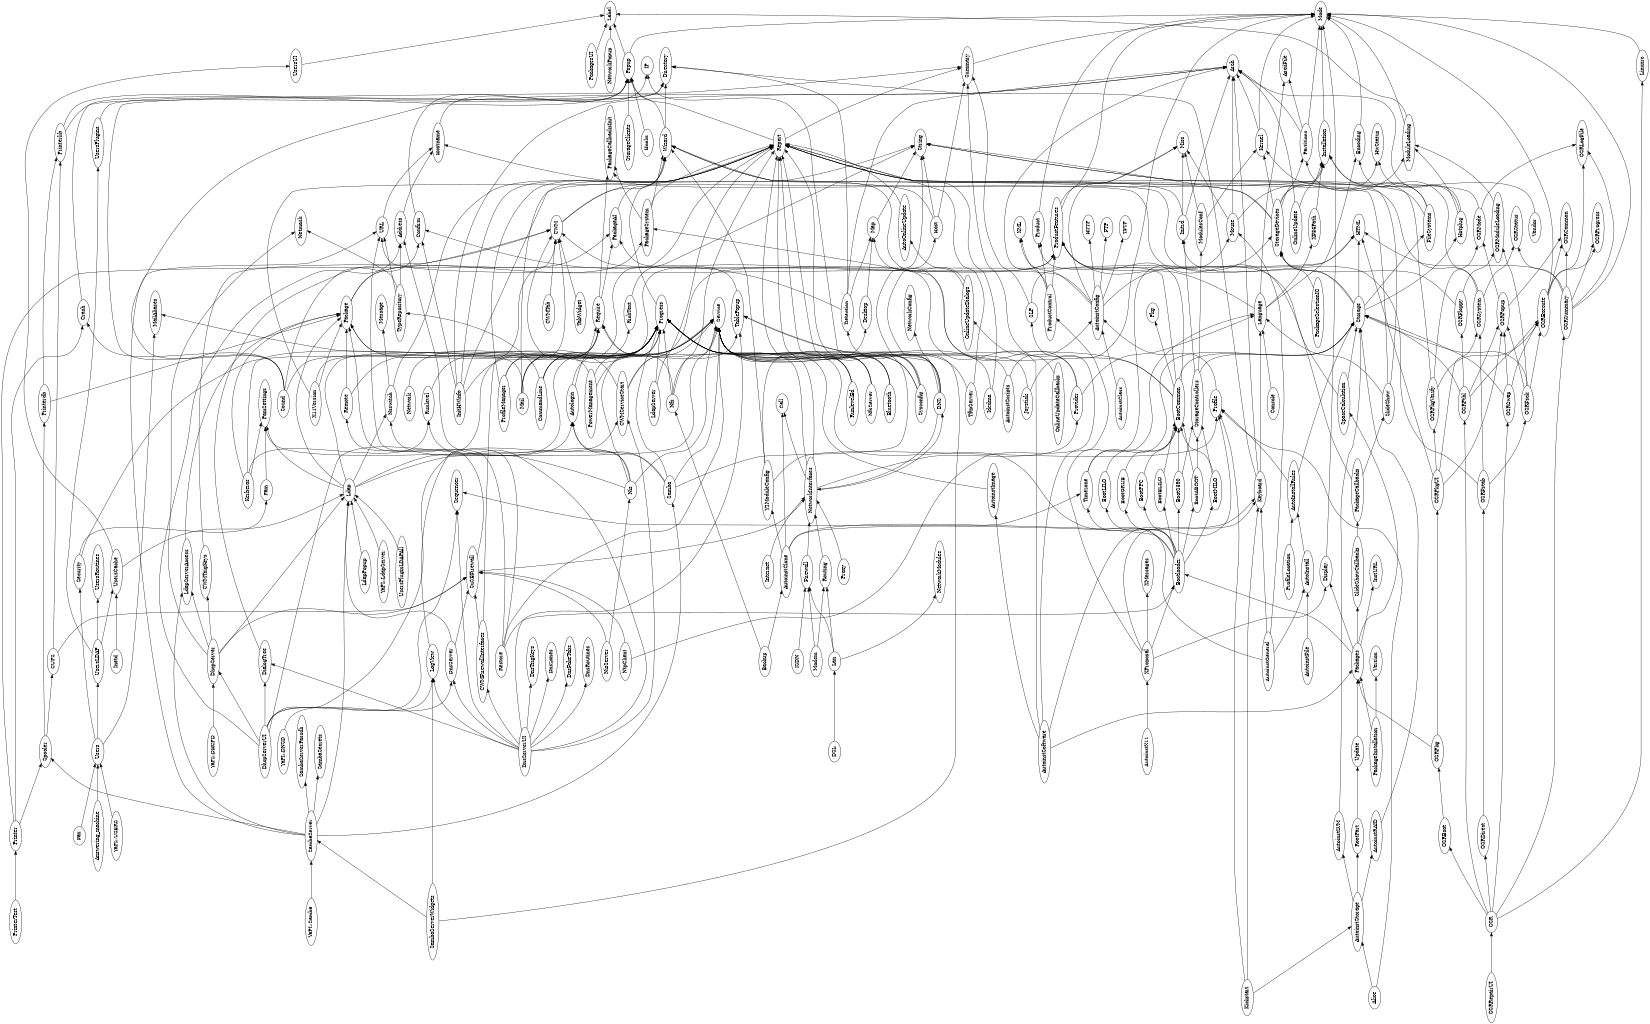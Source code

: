 digraph import {
	graph [rankdir=LR, size="16,11", rotate=90];
	OSRFsck -> Storage;
	OSRFsck -> OSRExecute;
	OSRFsck -> OSRModuleLoading;
	OSRFsck -> OSRPopup;
	ProductFeatures -> Misc;
	ProductFeatures -> Mode;
	BootCommon -> PackageSystem;
	BootCommon -> Storage;
	BootCommon -> Pkg;
	BootCommon -> Product;
	BootCommon -> ProductFeatures;
	BootCommon -> TablePopup;
	UsersPlugins -> Directory;
	OSRExecute -> Mode;
	OSRExecute -> OSRCommon;
	OSRExecute -> OSRLogFile;
	OSRExecute -> OSRProgress;
	ProductControl -> XML;
	ProductControl -> Product;
	ProductControl -> ProductFeatures;
	ProductControl -> Arch;
	Provider -> Language;
	Provider -> Map;
	Provider -> Summary;
	SlideShow -> Language;
	SlideShow -> String;
	SlideShow -> Wizard;
	Bluetooth -> Progress;
	Bluetooth -> Report;
	Bluetooth -> Service;
	Printerdb -> Package;
	Printerdb -> Printerlib;
	X11Version -> Installation;
	X11Version -> Require;
	X11Version -> Package;
	PackageAI -> Wizard;
	Security -> Pam;
	Security -> Progress;
	OSRFloppy -> StorageDevices;
	OSRFloppy -> OSRModuleLoading;
	"YaPI::LdapServer" -> Ldap;
	Routing -> NetworkInterfaces;
	SambaServerWidgets -> LogView;
	SambaServerWidgets -> TablePopup;
	SambaServerWidgets -> SambaServer;
	AutoinstClass -> AutoinstConfig;
	Desktop -> Map;
	Host -> Hostname;
	Host -> String;
	Host -> Summary;
	AutoinstSoftware -> Profile;
	AutoinstSoftware -> Packages;
	AutoinstSoftware -> ProductControl;
	AutoinstSoftware -> AutoinstImage;
	AutoinstSoftware -> PackageAI;
	Popup -> Label;
	Popup -> Mode;
	Summary -> Mode;
	Keyboard -> Arch;
	Keyboard -> Directory;
	Keyboard -> Language;
	OSRDirect -> OSRFstab;
	RichText -> String;
	DnsServer -> Ldap;
	DnsServer -> SuSEFirewall;
	StorageDevices -> String;
	StorageDevices -> HwStatus;
	StorageDevices -> Partitions;
	StorageDevices -> Installation;
	StorageDevices -> Kernel;
	StorageDevices -> Report;
	ProfileManager -> Progress;
	ProfileManager -> Report;
	ProfileManager -> Require;
	Printer -> Crash;
	Printer -> HTML;
	Printer -> Spooler;
	Autologin -> ProductFeatures;
	Autologin -> Require;
	OnlineUpdateCallbacks -> OnlineUpdateDialogs;
	NetworkPopup -> Label;
	SambaServer -> Samba;
	SambaServer -> SambaServerPassdb;
	SambaServer -> SambaSecrets;
	SambaServer -> Ldap;
	SambaServer -> URL;
	SambaServer -> LdapServerAccess;
	SambaServer -> Spooler;
	AutoinstConfig -> Misc;
	AutoinstConfig -> URL;
	AutoinstConfig -> XML;
	AutoinstConfig -> HTTP;
	AutoinstConfig -> FTP;
	AutoinstConfig -> StorageDevices;
	AutoinstConfig -> TFTP;
	LdapServer -> Progress;
	LdapServer -> Report;
	Printerlib -> Directory;
	Printerlib -> Popup;
	"YaPI::Samba" -> SambaServer;
	Package -> PackageAI;
	Package -> PackageSystem;
	RunlevelEd -> Service;
	RunlevelEd -> Progress;
	RunlevelEd -> Report;
	FileSystems -> String;
	FileSystems -> Partitions;
	FileSystems -> Encoding;
	Users -> MailAliases;
	Users -> Security;
	Users -> UsersLDAP;
	OSRSystem -> Installation;
	OSRSystem -> Report;
	OSRSystem -> OSRStatus;
	OSRPopup -> OSRMode;
	OSRPopup -> OSRCommon;
	OSRBoot -> OSRPkg;
	AutoinstClone -> Call;
	AutoinstClone -> Y2ModuleConfig;
	AutoinstClone -> Keyboard;
	AutoinstClone -> Timezone;
	TypeRepository -> Address;
	TypeRepository -> Netmask;
	TypeRepository -> URL;
	Wizard -> Popup;
	Wizard -> Directory;
	Require -> PackageAI;
	Require -> PackageCallbacksInit;
	PowerManagement -> Package;
	PowerManagement -> Progress;
	PowerManagement -> Service;
	Modem -> Firewall;
	Modem -> Routing;
	URL -> Hostname;
	BootS390 -> StorageControllers;
	BootS390 -> BootCommon;
	OSRRepairUI -> OSR;
	NisServer -> SuSEFirewall;
	NisServer -> Nis;
	StorageClients -> Popup;
	CWMServiceStart -> CWM;
	CWMServiceStart -> ProductFeatures;
	CWMServiceStart -> Service;
	BootABOOT -> BootCommon;
	BootABOOT -> StorageControllers;
	OSRFstab -> Initrd;
	OSRFstab -> OSRFsck;
	OSRFstab -> OSRSystem;
	Initrd -> Arch;
	Initrd -> Misc;
	Initrd -> Report;
	Encoding -> Mode;
	Proxy -> NetworkInterfaces;
	Confirm -> Popup;
	DSL -> Lan;
	Hotplug -> Arch;
	Hotplug -> ModuleLoading;
	Hotplug -> HwStatus;
	TabWidget -> CWM;
	Mouse -> Arch;
	Mouse -> Misc;
	Mouse -> ModuleLoading;
	PackageSystem -> PackageCallbacksInit;
	PackageSystem -> Report;
	PackageSystem -> Wizard;
	OSRPkgUI -> HTML;
	OSRPkgUI -> OSRSystem;
	OSRPkgUI -> OSRPkgVerify;
	OSRPkgUI -> OSRPopup;
	LogView -> CWM;
	OSRModuleLoading -> ModuleLoading;
	BootMILO -> StorageControllers;
	BootMILO -> BootCommon;
	AutoinstGeneral -> AutoInstall;
	AutoinstGeneral -> Keyboard;
	AutoinstGeneral -> Mouse;
	AutoinstGeneral -> Timezone;
	OSRSummary -> Mode;
	OSRSummary -> HTML;
	OSRSummary -> OSRLogFile;
	OSRSummary -> OSRStatus;
	OSRSummary -> OSRProgress;
	OSRSummary -> OSRCommon;
	AutoinstFile -> AutoInstall;
	RootPart -> Update;
	OSRPkg -> Packages;
	OSRPkg -> OSRPkgUI;
	XF86Path -> Installation;
	PackageCallbacks -> PackageCallbacksInit;
	PackageCallbacks -> SlideShow;
	Language -> AsciiFile;
	Language -> XF86Path;
	Language -> Encoding;
	Language -> ProductFeatures;
	AutoInstall -> AutoInstallRules;
	Sysconfig -> Progress;
	Sysconfig -> Report;
	Sysconfig -> IP;
	Sysconfig -> String;
	Sysconfig -> Service;
	StorageControllers -> ModulesConf;
	StorageControllers -> Initrd;
	StorageControllers -> Storage;
	CWM -> Report;
	CWM -> Wizard;
	DhcpServerUI -> DhcpServer;
	DhcpServerUI -> Address;
	DhcpServerUI -> LogView;
	DhcpServerUI -> TablePopup;
	DhcpServerUI -> DialogTree;
	DhcpServerUI -> CWMServiceStart;
	DhcpServerUI -> Sequencer;
	DhcpServer -> CWMTsigKeys;
	DhcpServer -> Ldap;
	DhcpServer -> LdapServerAccess;
	DhcpServer -> Netmask;
	DhcpServer -> SuSEFirewall;
	Runlevel -> Service;
	CUPS -> Printerlib;
	CUPS -> SuSEFirewall;
	Firewall -> NetworkInterfaces;
	OSRSwap -> OSRExecute;
	OSRSwap -> OSRPopup;
	OSRSwap -> Storage;
	Fax -> Users;
	Kickstart -> AutoinstStorage;
	Kickstart -> Profile;
	Kickstart -> Keyboard;
	UsersPluginLDAPAll -> Ldap;
	Nis -> Address;
	Nis -> Nsswitch;
	Nis -> Service;
	Nis -> Progress;
	Nis -> Autologin;
	Kernel -> Arch;
	Kernel -> Mode;
	BootELILO -> BootCommon;
	Detection -> Directory;
	Detection -> Arch;
	Detection -> Confirm;
	Detection -> Map;
	Nsswitch -> Message;
	Nsswitch -> Report;
	Restore -> Bootloader;
	Restore -> Service;
	Restore -> Package;
	Restore -> URL;
	Hooks -> Popup;
	SpaceCalculation -> ProductFeatures;
	SpaceCalculation -> Storage;
	Profile -> AutoinstConfig;
	Network -> Progress;
	LdapServerAccess -> Package;
	NfsServer -> Service;
	NfsServer -> Report;
	NfsServer -> Progress;
	LdapPopup -> Ldap;
	SuSEFirewall -> Remote;
	SuSEFirewall -> NetworkInterfaces;
	Console -> Language;
	TftpServer -> Service;
	TftpServer -> Report;
	NtpClient -> SLP;
	NtpClient -> SuSEFirewall;
	AutoinstX11 -> XProposal;
	DialogTree -> CWM;
	Nfs -> Report;
	Nfs -> Service;
	Nfs -> Progress;
	Nfs -> Require;
	Alice -> AutoinstStorage;
	Alice -> Profile;
	OSRPkgVerify -> Kernel;
	OSRPkgVerify -> OSRExecute;
	OSRPkgVerify -> OSRMode;
	OSRPtbl -> OSRExecute;
	OSRPtbl -> OSRFloppy;
	OSRPtbl -> OSRPopup;
	OSRPtbl -> Storage;
	AutoinstStorage -> RootPart;
	AutoinstStorage -> AutoinstLVM;
	AutoinstStorage -> AutoinstRAID;
	BootLILO -> BootCommon;
	BootGRUB -> BootCommon;
	DnsServerUI -> DnsServer;
	DnsServerUI -> DnsTsigKeys;
	DnsServerUI -> DnsZones;
	DnsServerUI -> Runlevel;
	DnsServerUI -> DnsFakeTabs;
	DnsServerUI -> LogView;
	DnsServerUI -> TablePopup;
	DnsServerUI -> DialogTree;
	DnsServerUI -> CWMServiceStart;
	DnsServerUI -> CWMFirewallInterfaces;
	DnsServerUI -> DnsRoutines;
	DnsServerUI -> Sequencer;
	"YaPI::DNSD" -> DnsServer;
	Address -> Hostname;
	Idedma -> Report;
	Idedma -> Service;
	CWMFirewallInterfaces -> CWM;
	CWMFirewallInterfaces -> SuSEFirewall;
	Kerberos -> Package;
	Kerberos -> PamSettings;
	Kerberos -> Progress;
	Kerberos -> Runlevel;
	Lan -> NetworkModules;
	Lan -> Routing;
	Lan -> Firewall;
	Backup -> Nfs;
	Backup -> AutoinstClone;
	Map -> String;
	Mail -> MailAliases;
	Mail -> Report;
	Mail -> Service;
	Mail -> Progress;
	Mail -> Require;
	UsersCache -> Ldap;
	UsersCache -> UsersUI;
	AutoinstLVM -> Storage;
	Samba -> PamSettings;
	Samba -> Progress;
	Samba -> Report;
	Samba -> Service;
	Samba -> Autologin;
	ProfileLocation -> AutoInstallRules;
	AutoinstImage -> Progress;
	Internet -> NetworkInterfaces;
	CWMTab -> CWM;
	InitHWinfo -> String;
	InitHWinfo -> Confirm;
	InitHWinfo -> Progress;
	InitHWinfo -> Arch;
	InitHWinfo -> Report;
	AutoinstScripts -> AutoinstConfig;
	AutoinstScripts -> Service;
	ModulesConf -> Misc;
	ModulesConf -> Kernel;
	XProposal -> Mouse;
	XProposal -> Keyboard;
	XProposal -> XMessages;
	XProposal -> Bootloader;
	XProposal -> Display;
	ModuleLoading -> Mode;
	ModuleLoading -> Label;
	AutoInstallRules -> Storage;
	AutoInstallRules -> Profile;
	PackageInstallation -> Version;
	PackageInstallation -> Packages;
	UsersUI -> Label;
	Product -> Mode;
	TablePopup -> CWM;
	Hostname -> IP;
	"YaPI::DHCPD" -> DhcpServer;
	AutoinstRAID -> Storage;
	DNS -> Detection;
	DNS -> Host;
	DNS -> NetworkConfig;
	DNS -> NetworkInterfaces;
	DNS -> Package;
	DNS -> Service;
	PackagesUI -> Label;
	Spooler -> CUPS;
	Spooler -> Printerdb;
	AutoOnlineUpdate -> Report;
	OSRMode -> OSRLogFile;
	OSRMode -> Report;
	Inetd -> UsersCache;
	CommandLine -> Report;
	CommandLine -> TypeRepository;
	CommandLine -> RichText;
	CommandLine -> Progress;
	Crash -> Popup;
	Report -> Popup;
	Report -> Summary;
	OnlineUpdateDialogs -> AutoOnlineUpdate;
	OnlineUpdateDialogs -> Wizard;
	Timezone -> Language;
	Timezone -> Storage;
	Pam -> PamSettings;
	Linuxrc -> Mode;
	OSR -> Linuxrc;
	OSR -> OSRSummary;
	OSR -> OSRDirect;
	OSR -> OSRPtbl;
	OSR -> OSRSwap;
	OSR -> OSRBoot;
	Partitions -> Arch;
	Partitions -> Mode;
	Partitions -> AsciiFile;
	Vendor -> Installation;
	Y2ModuleConfig -> Profile;
	Y2ModuleConfig -> Desktop;
	Y2ModuleConfig -> Wizard;
	Answering_machine -> Users;
	Update -> Packages;
	Installation -> Mode;
	Joystick -> Mode;
	Joystick -> Service;
	Packages -> Bootloader;
	Packages -> InstURL;
	Packages -> SpaceCalculation;
	Packages -> Display;
	Packages -> SlideShowCallbacks;
	SLP -> Summary;
	SLP -> HTML;
	Remote -> Package;
	Remote -> Service;
	ISDN -> Firewall;
	Display -> Mode;
	NetworkInterfaces -> Call;
	NetworkInterfaces -> Progress;
	NetworkInterfaces -> Require;
	NetworkInterfaces -> DNS;
	NetworkInterfaces -> Provider;
	Bootloader -> Progress;
	Bootloader -> BootABOOT;
	Bootloader -> BootELILO;
	Bootloader -> BootLILO;
	Bootloader -> BootMILO;
	Bootloader -> BootPPC;
	Bootloader -> BootS390;
	Bootloader -> BootGRUB;
	Bootloader -> Sequencer;
	Ldap -> Autologin;
	Ldap -> Nsswitch;
	Ldap -> Package;
	Ldap -> PamSettings;
	Ldap -> Progress;
	Ldap -> Service;
	PackageSelectionIO -> StorageDevices;
	UsersLDAP -> UsersCache;
	UsersLDAP -> UsersPlugins;
	UsersLDAP -> UsersRoutines;
	CWMTsigKeys -> CWM;
	PrinterTest -> Printer;
	"YaPI::USERS" -> Users;
	OnlineUpdate -> Arch;
	OnlineUpdate -> Installation;
	SlideShowCallbacks -> PackageCallbacks;
	BootPPC -> BootCommon;
	Sound -> Arch;
	Sound -> Summary;
	Sound -> Crash;
	Sound -> Progress;
	Sound -> Confirm;
	Storage -> FileSystems;
	Storage -> StorageDevices;
	Storage -> Hotplug;
	Storage -> Wizard;
	Storage -> HTML;
	Progress -> Wizard;
}
